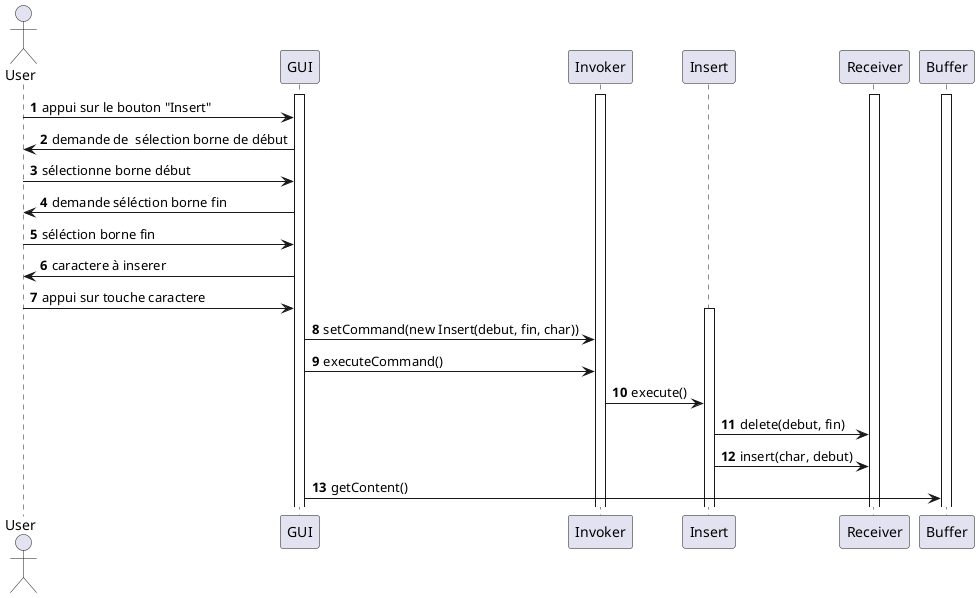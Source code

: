 @startuml
'https://plantuml.com/sequence-diagram

autonumber

actor User

participant GUI
activate GUI
participant Invoker
activate Invoker
participant Insert
participant Receiver
activate Receiver
participant Buffer
activate Buffer


User -> GUI : appui sur le bouton "Insert"
GUI -> User : demande de  sélection borne de début
User -> GUI : sélectionne borne début
GUI -> User : demande séléction borne fin
User -> GUI : séléction borne fin
GUI -> User : caractere à inserer
User -> GUI : appui sur touche caractere

activate Insert

GUI -> Invoker : setCommand(new Insert(debut, fin, char))

GUI -> Invoker : executeCommand()

Invoker -> Insert : execute()

Insert -> Receiver : delete(debut, fin)
Insert -> Receiver : insert(char, debut)

GUI -> Buffer : getContent()


@enduml